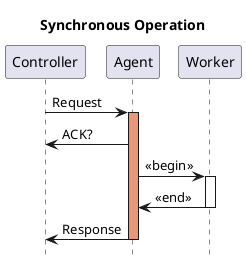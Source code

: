 @startuml

title Synchronous Operation

hide footbox

participant Controller as C
participant Agent as A
participant Worker as W

C -> A : Request
activate A #darksalmon

A -> C : ACK?

A -> W : <<begin>>
activate W

W -> A : <<end>>
deactivate W

A -> C : Response
deactivate A

@enduml

